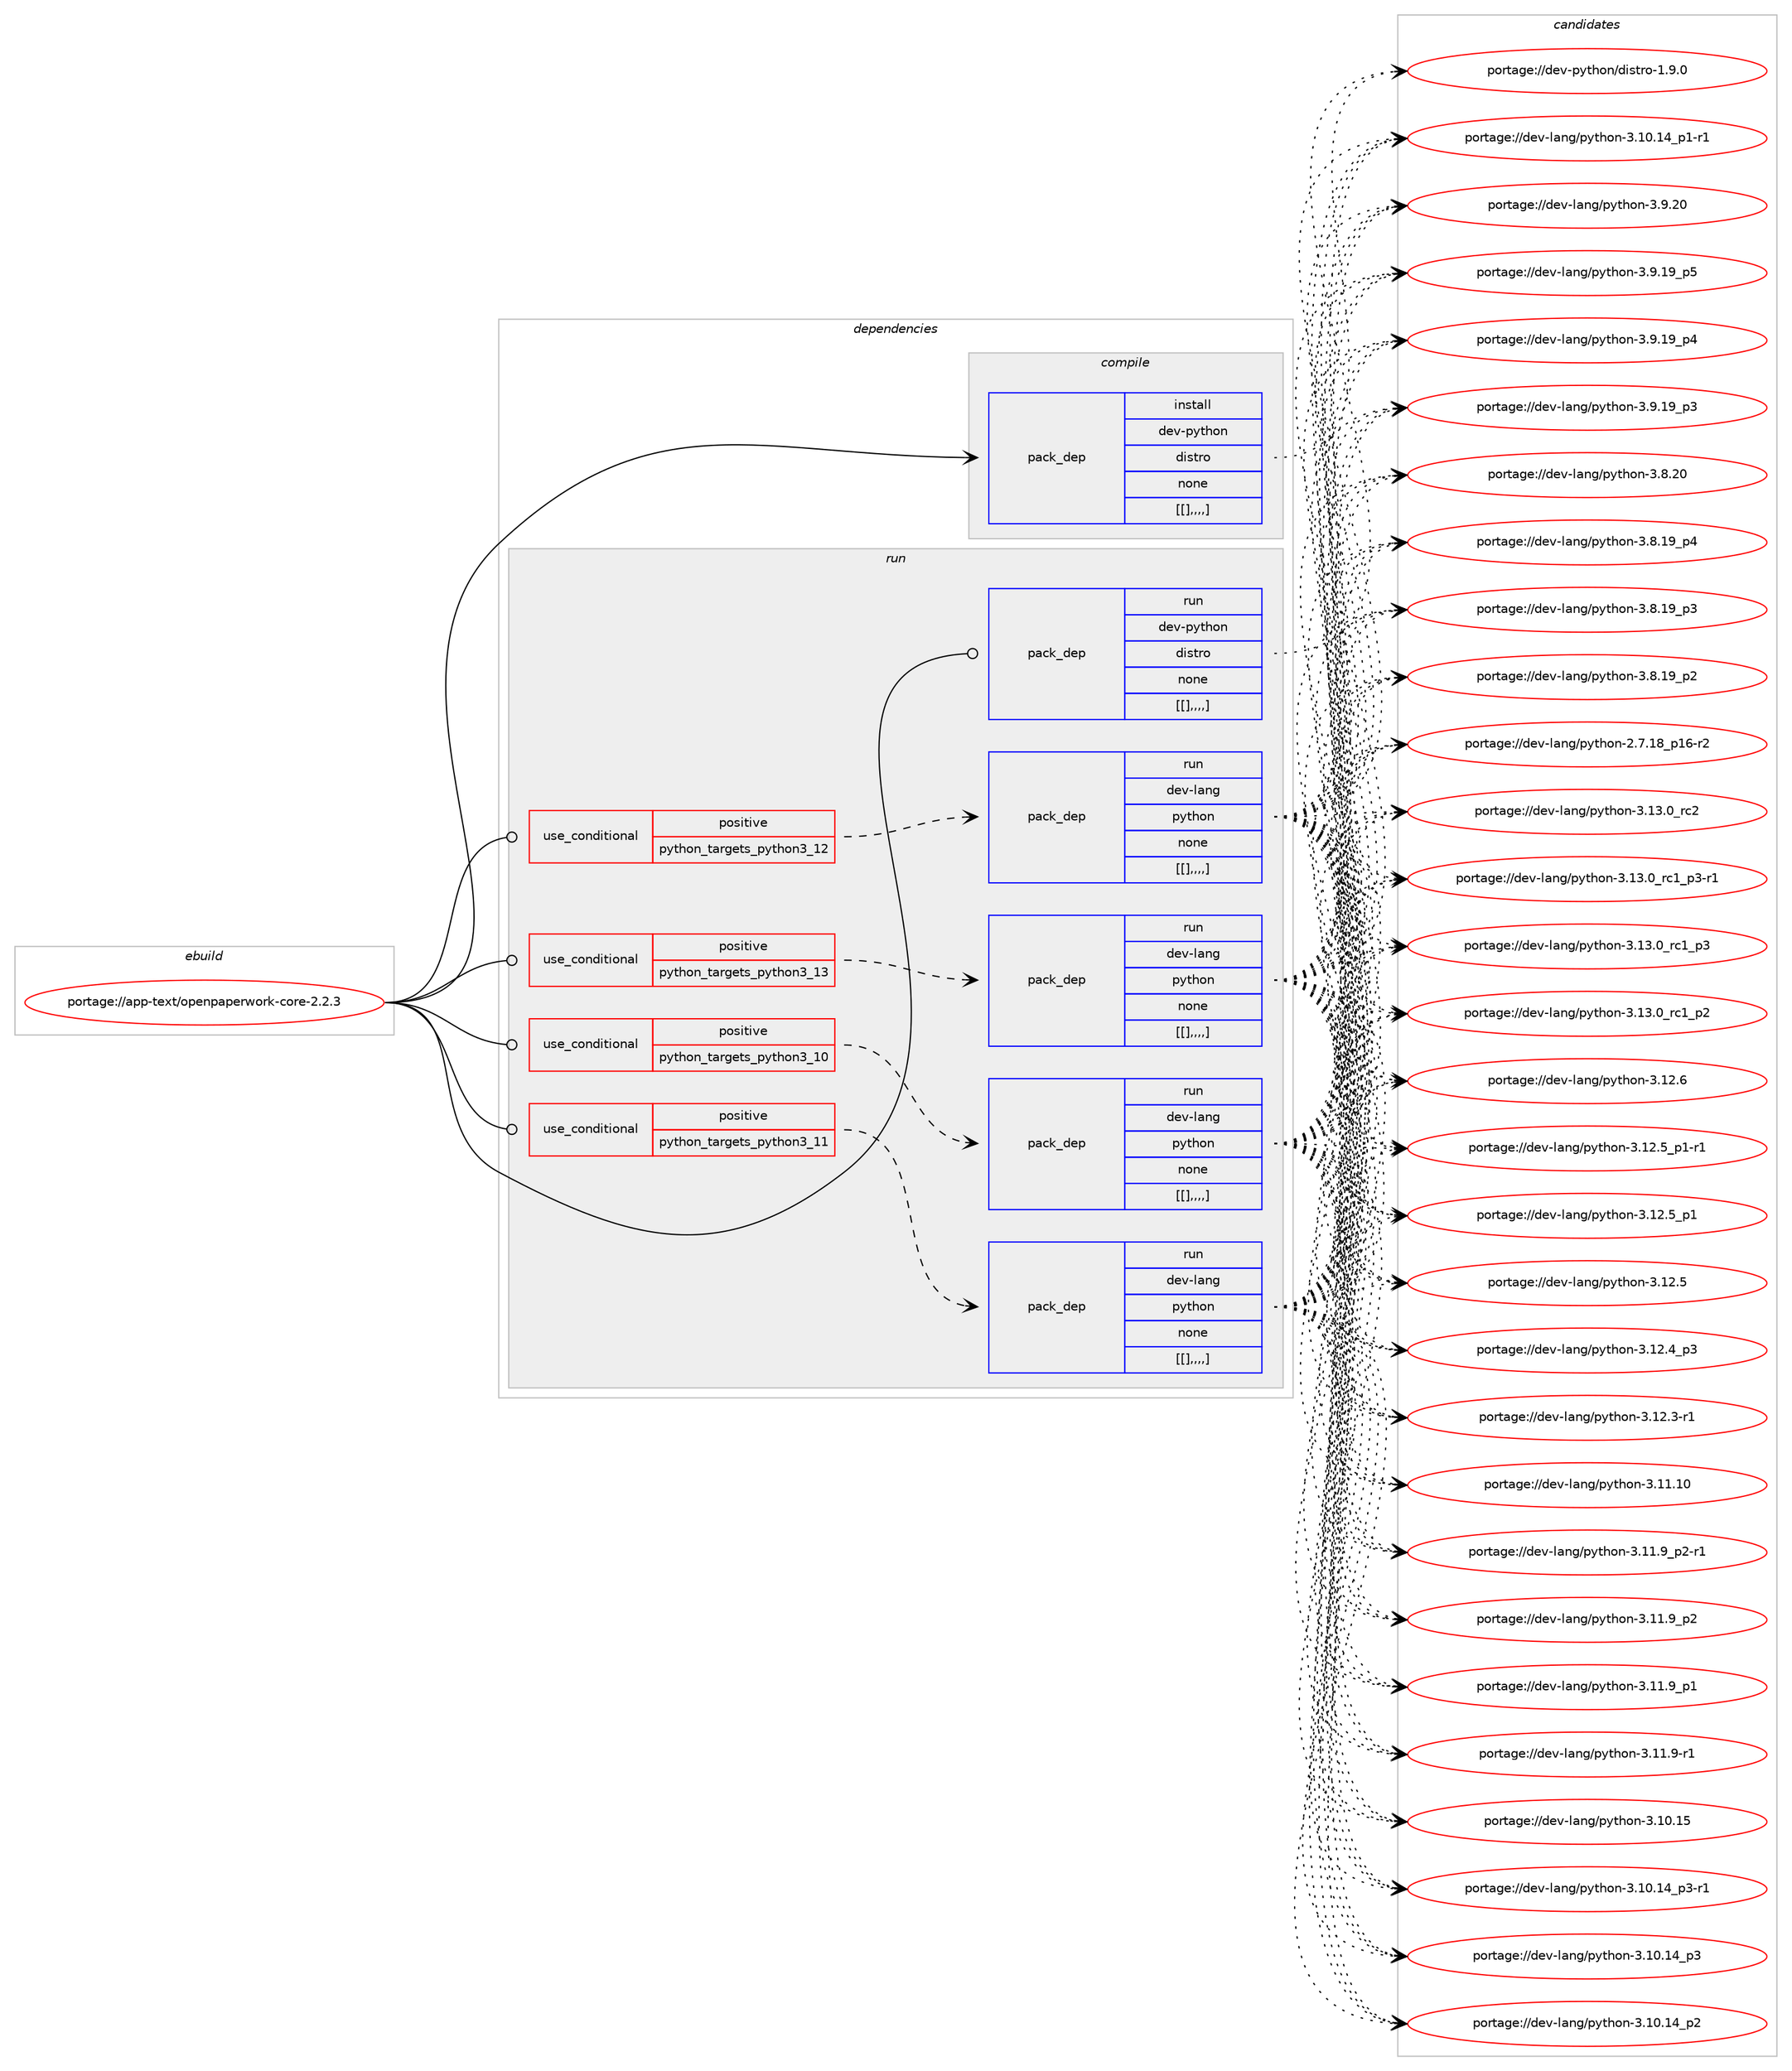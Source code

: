 digraph prolog {

# *************
# Graph options
# *************

newrank=true;
concentrate=true;
compound=true;
graph [rankdir=LR,fontname=Helvetica,fontsize=10,ranksep=1.5];#, ranksep=2.5, nodesep=0.2];
edge  [arrowhead=vee];
node  [fontname=Helvetica,fontsize=10];

# **********
# The ebuild
# **********

subgraph cluster_leftcol {
color=gray;
label=<<i>ebuild</i>>;
id [label="portage://app-text/openpaperwork-core-2.2.3", color=red, width=4, href="../app-text/openpaperwork-core-2.2.3.svg"];
}

# ****************
# The dependencies
# ****************

subgraph cluster_midcol {
color=gray;
label=<<i>dependencies</i>>;
subgraph cluster_compile {
fillcolor="#eeeeee";
style=filled;
label=<<i>compile</i>>;
subgraph pack40905 {
dependency56855 [label=<<TABLE BORDER="0" CELLBORDER="1" CELLSPACING="0" CELLPADDING="4" WIDTH="220"><TR><TD ROWSPAN="6" CELLPADDING="30">pack_dep</TD></TR><TR><TD WIDTH="110">install</TD></TR><TR><TD>dev-python</TD></TR><TR><TD>distro</TD></TR><TR><TD>none</TD></TR><TR><TD>[[],,,,]</TD></TR></TABLE>>, shape=none, color=blue];
}
id:e -> dependency56855:w [weight=20,style="solid",arrowhead="vee"];
}
subgraph cluster_compileandrun {
fillcolor="#eeeeee";
style=filled;
label=<<i>compile and run</i>>;
}
subgraph cluster_run {
fillcolor="#eeeeee";
style=filled;
label=<<i>run</i>>;
subgraph cond15445 {
dependency56856 [label=<<TABLE BORDER="0" CELLBORDER="1" CELLSPACING="0" CELLPADDING="4"><TR><TD ROWSPAN="3" CELLPADDING="10">use_conditional</TD></TR><TR><TD>positive</TD></TR><TR><TD>python_targets_python3_10</TD></TR></TABLE>>, shape=none, color=red];
subgraph pack40906 {
dependency56857 [label=<<TABLE BORDER="0" CELLBORDER="1" CELLSPACING="0" CELLPADDING="4" WIDTH="220"><TR><TD ROWSPAN="6" CELLPADDING="30">pack_dep</TD></TR><TR><TD WIDTH="110">run</TD></TR><TR><TD>dev-lang</TD></TR><TR><TD>python</TD></TR><TR><TD>none</TD></TR><TR><TD>[[],,,,]</TD></TR></TABLE>>, shape=none, color=blue];
}
dependency56856:e -> dependency56857:w [weight=20,style="dashed",arrowhead="vee"];
}
id:e -> dependency56856:w [weight=20,style="solid",arrowhead="odot"];
subgraph cond15446 {
dependency56858 [label=<<TABLE BORDER="0" CELLBORDER="1" CELLSPACING="0" CELLPADDING="4"><TR><TD ROWSPAN="3" CELLPADDING="10">use_conditional</TD></TR><TR><TD>positive</TD></TR><TR><TD>python_targets_python3_11</TD></TR></TABLE>>, shape=none, color=red];
subgraph pack40907 {
dependency56859 [label=<<TABLE BORDER="0" CELLBORDER="1" CELLSPACING="0" CELLPADDING="4" WIDTH="220"><TR><TD ROWSPAN="6" CELLPADDING="30">pack_dep</TD></TR><TR><TD WIDTH="110">run</TD></TR><TR><TD>dev-lang</TD></TR><TR><TD>python</TD></TR><TR><TD>none</TD></TR><TR><TD>[[],,,,]</TD></TR></TABLE>>, shape=none, color=blue];
}
dependency56858:e -> dependency56859:w [weight=20,style="dashed",arrowhead="vee"];
}
id:e -> dependency56858:w [weight=20,style="solid",arrowhead="odot"];
subgraph cond15447 {
dependency56860 [label=<<TABLE BORDER="0" CELLBORDER="1" CELLSPACING="0" CELLPADDING="4"><TR><TD ROWSPAN="3" CELLPADDING="10">use_conditional</TD></TR><TR><TD>positive</TD></TR><TR><TD>python_targets_python3_12</TD></TR></TABLE>>, shape=none, color=red];
subgraph pack40908 {
dependency56861 [label=<<TABLE BORDER="0" CELLBORDER="1" CELLSPACING="0" CELLPADDING="4" WIDTH="220"><TR><TD ROWSPAN="6" CELLPADDING="30">pack_dep</TD></TR><TR><TD WIDTH="110">run</TD></TR><TR><TD>dev-lang</TD></TR><TR><TD>python</TD></TR><TR><TD>none</TD></TR><TR><TD>[[],,,,]</TD></TR></TABLE>>, shape=none, color=blue];
}
dependency56860:e -> dependency56861:w [weight=20,style="dashed",arrowhead="vee"];
}
id:e -> dependency56860:w [weight=20,style="solid",arrowhead="odot"];
subgraph cond15448 {
dependency56862 [label=<<TABLE BORDER="0" CELLBORDER="1" CELLSPACING="0" CELLPADDING="4"><TR><TD ROWSPAN="3" CELLPADDING="10">use_conditional</TD></TR><TR><TD>positive</TD></TR><TR><TD>python_targets_python3_13</TD></TR></TABLE>>, shape=none, color=red];
subgraph pack40909 {
dependency56863 [label=<<TABLE BORDER="0" CELLBORDER="1" CELLSPACING="0" CELLPADDING="4" WIDTH="220"><TR><TD ROWSPAN="6" CELLPADDING="30">pack_dep</TD></TR><TR><TD WIDTH="110">run</TD></TR><TR><TD>dev-lang</TD></TR><TR><TD>python</TD></TR><TR><TD>none</TD></TR><TR><TD>[[],,,,]</TD></TR></TABLE>>, shape=none, color=blue];
}
dependency56862:e -> dependency56863:w [weight=20,style="dashed",arrowhead="vee"];
}
id:e -> dependency56862:w [weight=20,style="solid",arrowhead="odot"];
subgraph pack40910 {
dependency56864 [label=<<TABLE BORDER="0" CELLBORDER="1" CELLSPACING="0" CELLPADDING="4" WIDTH="220"><TR><TD ROWSPAN="6" CELLPADDING="30">pack_dep</TD></TR><TR><TD WIDTH="110">run</TD></TR><TR><TD>dev-python</TD></TR><TR><TD>distro</TD></TR><TR><TD>none</TD></TR><TR><TD>[[],,,,]</TD></TR></TABLE>>, shape=none, color=blue];
}
id:e -> dependency56864:w [weight=20,style="solid",arrowhead="odot"];
}
}

# **************
# The candidates
# **************

subgraph cluster_choices {
rank=same;
color=gray;
label=<<i>candidates</i>>;

subgraph choice40905 {
color=black;
nodesep=1;
choice1001011184511212111610411111047100105115116114111454946574648 [label="portage://dev-python/distro-1.9.0", color=red, width=4,href="../dev-python/distro-1.9.0.svg"];
dependency56855:e -> choice1001011184511212111610411111047100105115116114111454946574648:w [style=dotted,weight="100"];
}
subgraph choice40906 {
color=black;
nodesep=1;
choice10010111845108971101034711212111610411111045514649514648951149950 [label="portage://dev-lang/python-3.13.0_rc2", color=red, width=4,href="../dev-lang/python-3.13.0_rc2.svg"];
choice1001011184510897110103471121211161041111104551464951464895114994995112514511449 [label="portage://dev-lang/python-3.13.0_rc1_p3-r1", color=red, width=4,href="../dev-lang/python-3.13.0_rc1_p3-r1.svg"];
choice100101118451089711010347112121116104111110455146495146489511499499511251 [label="portage://dev-lang/python-3.13.0_rc1_p3", color=red, width=4,href="../dev-lang/python-3.13.0_rc1_p3.svg"];
choice100101118451089711010347112121116104111110455146495146489511499499511250 [label="portage://dev-lang/python-3.13.0_rc1_p2", color=red, width=4,href="../dev-lang/python-3.13.0_rc1_p2.svg"];
choice10010111845108971101034711212111610411111045514649504654 [label="portage://dev-lang/python-3.12.6", color=red, width=4,href="../dev-lang/python-3.12.6.svg"];
choice1001011184510897110103471121211161041111104551464950465395112494511449 [label="portage://dev-lang/python-3.12.5_p1-r1", color=red, width=4,href="../dev-lang/python-3.12.5_p1-r1.svg"];
choice100101118451089711010347112121116104111110455146495046539511249 [label="portage://dev-lang/python-3.12.5_p1", color=red, width=4,href="../dev-lang/python-3.12.5_p1.svg"];
choice10010111845108971101034711212111610411111045514649504653 [label="portage://dev-lang/python-3.12.5", color=red, width=4,href="../dev-lang/python-3.12.5.svg"];
choice100101118451089711010347112121116104111110455146495046529511251 [label="portage://dev-lang/python-3.12.4_p3", color=red, width=4,href="../dev-lang/python-3.12.4_p3.svg"];
choice100101118451089711010347112121116104111110455146495046514511449 [label="portage://dev-lang/python-3.12.3-r1", color=red, width=4,href="../dev-lang/python-3.12.3-r1.svg"];
choice1001011184510897110103471121211161041111104551464949464948 [label="portage://dev-lang/python-3.11.10", color=red, width=4,href="../dev-lang/python-3.11.10.svg"];
choice1001011184510897110103471121211161041111104551464949465795112504511449 [label="portage://dev-lang/python-3.11.9_p2-r1", color=red, width=4,href="../dev-lang/python-3.11.9_p2-r1.svg"];
choice100101118451089711010347112121116104111110455146494946579511250 [label="portage://dev-lang/python-3.11.9_p2", color=red, width=4,href="../dev-lang/python-3.11.9_p2.svg"];
choice100101118451089711010347112121116104111110455146494946579511249 [label="portage://dev-lang/python-3.11.9_p1", color=red, width=4,href="../dev-lang/python-3.11.9_p1.svg"];
choice100101118451089711010347112121116104111110455146494946574511449 [label="portage://dev-lang/python-3.11.9-r1", color=red, width=4,href="../dev-lang/python-3.11.9-r1.svg"];
choice1001011184510897110103471121211161041111104551464948464953 [label="portage://dev-lang/python-3.10.15", color=red, width=4,href="../dev-lang/python-3.10.15.svg"];
choice100101118451089711010347112121116104111110455146494846495295112514511449 [label="portage://dev-lang/python-3.10.14_p3-r1", color=red, width=4,href="../dev-lang/python-3.10.14_p3-r1.svg"];
choice10010111845108971101034711212111610411111045514649484649529511251 [label="portage://dev-lang/python-3.10.14_p3", color=red, width=4,href="../dev-lang/python-3.10.14_p3.svg"];
choice10010111845108971101034711212111610411111045514649484649529511250 [label="portage://dev-lang/python-3.10.14_p2", color=red, width=4,href="../dev-lang/python-3.10.14_p2.svg"];
choice100101118451089711010347112121116104111110455146494846495295112494511449 [label="portage://dev-lang/python-3.10.14_p1-r1", color=red, width=4,href="../dev-lang/python-3.10.14_p1-r1.svg"];
choice10010111845108971101034711212111610411111045514657465048 [label="portage://dev-lang/python-3.9.20", color=red, width=4,href="../dev-lang/python-3.9.20.svg"];
choice100101118451089711010347112121116104111110455146574649579511253 [label="portage://dev-lang/python-3.9.19_p5", color=red, width=4,href="../dev-lang/python-3.9.19_p5.svg"];
choice100101118451089711010347112121116104111110455146574649579511252 [label="portage://dev-lang/python-3.9.19_p4", color=red, width=4,href="../dev-lang/python-3.9.19_p4.svg"];
choice100101118451089711010347112121116104111110455146574649579511251 [label="portage://dev-lang/python-3.9.19_p3", color=red, width=4,href="../dev-lang/python-3.9.19_p3.svg"];
choice10010111845108971101034711212111610411111045514656465048 [label="portage://dev-lang/python-3.8.20", color=red, width=4,href="../dev-lang/python-3.8.20.svg"];
choice100101118451089711010347112121116104111110455146564649579511252 [label="portage://dev-lang/python-3.8.19_p4", color=red, width=4,href="../dev-lang/python-3.8.19_p4.svg"];
choice100101118451089711010347112121116104111110455146564649579511251 [label="portage://dev-lang/python-3.8.19_p3", color=red, width=4,href="../dev-lang/python-3.8.19_p3.svg"];
choice100101118451089711010347112121116104111110455146564649579511250 [label="portage://dev-lang/python-3.8.19_p2", color=red, width=4,href="../dev-lang/python-3.8.19_p2.svg"];
choice100101118451089711010347112121116104111110455046554649569511249544511450 [label="portage://dev-lang/python-2.7.18_p16-r2", color=red, width=4,href="../dev-lang/python-2.7.18_p16-r2.svg"];
dependency56857:e -> choice10010111845108971101034711212111610411111045514649514648951149950:w [style=dotted,weight="100"];
dependency56857:e -> choice1001011184510897110103471121211161041111104551464951464895114994995112514511449:w [style=dotted,weight="100"];
dependency56857:e -> choice100101118451089711010347112121116104111110455146495146489511499499511251:w [style=dotted,weight="100"];
dependency56857:e -> choice100101118451089711010347112121116104111110455146495146489511499499511250:w [style=dotted,weight="100"];
dependency56857:e -> choice10010111845108971101034711212111610411111045514649504654:w [style=dotted,weight="100"];
dependency56857:e -> choice1001011184510897110103471121211161041111104551464950465395112494511449:w [style=dotted,weight="100"];
dependency56857:e -> choice100101118451089711010347112121116104111110455146495046539511249:w [style=dotted,weight="100"];
dependency56857:e -> choice10010111845108971101034711212111610411111045514649504653:w [style=dotted,weight="100"];
dependency56857:e -> choice100101118451089711010347112121116104111110455146495046529511251:w [style=dotted,weight="100"];
dependency56857:e -> choice100101118451089711010347112121116104111110455146495046514511449:w [style=dotted,weight="100"];
dependency56857:e -> choice1001011184510897110103471121211161041111104551464949464948:w [style=dotted,weight="100"];
dependency56857:e -> choice1001011184510897110103471121211161041111104551464949465795112504511449:w [style=dotted,weight="100"];
dependency56857:e -> choice100101118451089711010347112121116104111110455146494946579511250:w [style=dotted,weight="100"];
dependency56857:e -> choice100101118451089711010347112121116104111110455146494946579511249:w [style=dotted,weight="100"];
dependency56857:e -> choice100101118451089711010347112121116104111110455146494946574511449:w [style=dotted,weight="100"];
dependency56857:e -> choice1001011184510897110103471121211161041111104551464948464953:w [style=dotted,weight="100"];
dependency56857:e -> choice100101118451089711010347112121116104111110455146494846495295112514511449:w [style=dotted,weight="100"];
dependency56857:e -> choice10010111845108971101034711212111610411111045514649484649529511251:w [style=dotted,weight="100"];
dependency56857:e -> choice10010111845108971101034711212111610411111045514649484649529511250:w [style=dotted,weight="100"];
dependency56857:e -> choice100101118451089711010347112121116104111110455146494846495295112494511449:w [style=dotted,weight="100"];
dependency56857:e -> choice10010111845108971101034711212111610411111045514657465048:w [style=dotted,weight="100"];
dependency56857:e -> choice100101118451089711010347112121116104111110455146574649579511253:w [style=dotted,weight="100"];
dependency56857:e -> choice100101118451089711010347112121116104111110455146574649579511252:w [style=dotted,weight="100"];
dependency56857:e -> choice100101118451089711010347112121116104111110455146574649579511251:w [style=dotted,weight="100"];
dependency56857:e -> choice10010111845108971101034711212111610411111045514656465048:w [style=dotted,weight="100"];
dependency56857:e -> choice100101118451089711010347112121116104111110455146564649579511252:w [style=dotted,weight="100"];
dependency56857:e -> choice100101118451089711010347112121116104111110455146564649579511251:w [style=dotted,weight="100"];
dependency56857:e -> choice100101118451089711010347112121116104111110455146564649579511250:w [style=dotted,weight="100"];
dependency56857:e -> choice100101118451089711010347112121116104111110455046554649569511249544511450:w [style=dotted,weight="100"];
}
subgraph choice40907 {
color=black;
nodesep=1;
choice10010111845108971101034711212111610411111045514649514648951149950 [label="portage://dev-lang/python-3.13.0_rc2", color=red, width=4,href="../dev-lang/python-3.13.0_rc2.svg"];
choice1001011184510897110103471121211161041111104551464951464895114994995112514511449 [label="portage://dev-lang/python-3.13.0_rc1_p3-r1", color=red, width=4,href="../dev-lang/python-3.13.0_rc1_p3-r1.svg"];
choice100101118451089711010347112121116104111110455146495146489511499499511251 [label="portage://dev-lang/python-3.13.0_rc1_p3", color=red, width=4,href="../dev-lang/python-3.13.0_rc1_p3.svg"];
choice100101118451089711010347112121116104111110455146495146489511499499511250 [label="portage://dev-lang/python-3.13.0_rc1_p2", color=red, width=4,href="../dev-lang/python-3.13.0_rc1_p2.svg"];
choice10010111845108971101034711212111610411111045514649504654 [label="portage://dev-lang/python-3.12.6", color=red, width=4,href="../dev-lang/python-3.12.6.svg"];
choice1001011184510897110103471121211161041111104551464950465395112494511449 [label="portage://dev-lang/python-3.12.5_p1-r1", color=red, width=4,href="../dev-lang/python-3.12.5_p1-r1.svg"];
choice100101118451089711010347112121116104111110455146495046539511249 [label="portage://dev-lang/python-3.12.5_p1", color=red, width=4,href="../dev-lang/python-3.12.5_p1.svg"];
choice10010111845108971101034711212111610411111045514649504653 [label="portage://dev-lang/python-3.12.5", color=red, width=4,href="../dev-lang/python-3.12.5.svg"];
choice100101118451089711010347112121116104111110455146495046529511251 [label="portage://dev-lang/python-3.12.4_p3", color=red, width=4,href="../dev-lang/python-3.12.4_p3.svg"];
choice100101118451089711010347112121116104111110455146495046514511449 [label="portage://dev-lang/python-3.12.3-r1", color=red, width=4,href="../dev-lang/python-3.12.3-r1.svg"];
choice1001011184510897110103471121211161041111104551464949464948 [label="portage://dev-lang/python-3.11.10", color=red, width=4,href="../dev-lang/python-3.11.10.svg"];
choice1001011184510897110103471121211161041111104551464949465795112504511449 [label="portage://dev-lang/python-3.11.9_p2-r1", color=red, width=4,href="../dev-lang/python-3.11.9_p2-r1.svg"];
choice100101118451089711010347112121116104111110455146494946579511250 [label="portage://dev-lang/python-3.11.9_p2", color=red, width=4,href="../dev-lang/python-3.11.9_p2.svg"];
choice100101118451089711010347112121116104111110455146494946579511249 [label="portage://dev-lang/python-3.11.9_p1", color=red, width=4,href="../dev-lang/python-3.11.9_p1.svg"];
choice100101118451089711010347112121116104111110455146494946574511449 [label="portage://dev-lang/python-3.11.9-r1", color=red, width=4,href="../dev-lang/python-3.11.9-r1.svg"];
choice1001011184510897110103471121211161041111104551464948464953 [label="portage://dev-lang/python-3.10.15", color=red, width=4,href="../dev-lang/python-3.10.15.svg"];
choice100101118451089711010347112121116104111110455146494846495295112514511449 [label="portage://dev-lang/python-3.10.14_p3-r1", color=red, width=4,href="../dev-lang/python-3.10.14_p3-r1.svg"];
choice10010111845108971101034711212111610411111045514649484649529511251 [label="portage://dev-lang/python-3.10.14_p3", color=red, width=4,href="../dev-lang/python-3.10.14_p3.svg"];
choice10010111845108971101034711212111610411111045514649484649529511250 [label="portage://dev-lang/python-3.10.14_p2", color=red, width=4,href="../dev-lang/python-3.10.14_p2.svg"];
choice100101118451089711010347112121116104111110455146494846495295112494511449 [label="portage://dev-lang/python-3.10.14_p1-r1", color=red, width=4,href="../dev-lang/python-3.10.14_p1-r1.svg"];
choice10010111845108971101034711212111610411111045514657465048 [label="portage://dev-lang/python-3.9.20", color=red, width=4,href="../dev-lang/python-3.9.20.svg"];
choice100101118451089711010347112121116104111110455146574649579511253 [label="portage://dev-lang/python-3.9.19_p5", color=red, width=4,href="../dev-lang/python-3.9.19_p5.svg"];
choice100101118451089711010347112121116104111110455146574649579511252 [label="portage://dev-lang/python-3.9.19_p4", color=red, width=4,href="../dev-lang/python-3.9.19_p4.svg"];
choice100101118451089711010347112121116104111110455146574649579511251 [label="portage://dev-lang/python-3.9.19_p3", color=red, width=4,href="../dev-lang/python-3.9.19_p3.svg"];
choice10010111845108971101034711212111610411111045514656465048 [label="portage://dev-lang/python-3.8.20", color=red, width=4,href="../dev-lang/python-3.8.20.svg"];
choice100101118451089711010347112121116104111110455146564649579511252 [label="portage://dev-lang/python-3.8.19_p4", color=red, width=4,href="../dev-lang/python-3.8.19_p4.svg"];
choice100101118451089711010347112121116104111110455146564649579511251 [label="portage://dev-lang/python-3.8.19_p3", color=red, width=4,href="../dev-lang/python-3.8.19_p3.svg"];
choice100101118451089711010347112121116104111110455146564649579511250 [label="portage://dev-lang/python-3.8.19_p2", color=red, width=4,href="../dev-lang/python-3.8.19_p2.svg"];
choice100101118451089711010347112121116104111110455046554649569511249544511450 [label="portage://dev-lang/python-2.7.18_p16-r2", color=red, width=4,href="../dev-lang/python-2.7.18_p16-r2.svg"];
dependency56859:e -> choice10010111845108971101034711212111610411111045514649514648951149950:w [style=dotted,weight="100"];
dependency56859:e -> choice1001011184510897110103471121211161041111104551464951464895114994995112514511449:w [style=dotted,weight="100"];
dependency56859:e -> choice100101118451089711010347112121116104111110455146495146489511499499511251:w [style=dotted,weight="100"];
dependency56859:e -> choice100101118451089711010347112121116104111110455146495146489511499499511250:w [style=dotted,weight="100"];
dependency56859:e -> choice10010111845108971101034711212111610411111045514649504654:w [style=dotted,weight="100"];
dependency56859:e -> choice1001011184510897110103471121211161041111104551464950465395112494511449:w [style=dotted,weight="100"];
dependency56859:e -> choice100101118451089711010347112121116104111110455146495046539511249:w [style=dotted,weight="100"];
dependency56859:e -> choice10010111845108971101034711212111610411111045514649504653:w [style=dotted,weight="100"];
dependency56859:e -> choice100101118451089711010347112121116104111110455146495046529511251:w [style=dotted,weight="100"];
dependency56859:e -> choice100101118451089711010347112121116104111110455146495046514511449:w [style=dotted,weight="100"];
dependency56859:e -> choice1001011184510897110103471121211161041111104551464949464948:w [style=dotted,weight="100"];
dependency56859:e -> choice1001011184510897110103471121211161041111104551464949465795112504511449:w [style=dotted,weight="100"];
dependency56859:e -> choice100101118451089711010347112121116104111110455146494946579511250:w [style=dotted,weight="100"];
dependency56859:e -> choice100101118451089711010347112121116104111110455146494946579511249:w [style=dotted,weight="100"];
dependency56859:e -> choice100101118451089711010347112121116104111110455146494946574511449:w [style=dotted,weight="100"];
dependency56859:e -> choice1001011184510897110103471121211161041111104551464948464953:w [style=dotted,weight="100"];
dependency56859:e -> choice100101118451089711010347112121116104111110455146494846495295112514511449:w [style=dotted,weight="100"];
dependency56859:e -> choice10010111845108971101034711212111610411111045514649484649529511251:w [style=dotted,weight="100"];
dependency56859:e -> choice10010111845108971101034711212111610411111045514649484649529511250:w [style=dotted,weight="100"];
dependency56859:e -> choice100101118451089711010347112121116104111110455146494846495295112494511449:w [style=dotted,weight="100"];
dependency56859:e -> choice10010111845108971101034711212111610411111045514657465048:w [style=dotted,weight="100"];
dependency56859:e -> choice100101118451089711010347112121116104111110455146574649579511253:w [style=dotted,weight="100"];
dependency56859:e -> choice100101118451089711010347112121116104111110455146574649579511252:w [style=dotted,weight="100"];
dependency56859:e -> choice100101118451089711010347112121116104111110455146574649579511251:w [style=dotted,weight="100"];
dependency56859:e -> choice10010111845108971101034711212111610411111045514656465048:w [style=dotted,weight="100"];
dependency56859:e -> choice100101118451089711010347112121116104111110455146564649579511252:w [style=dotted,weight="100"];
dependency56859:e -> choice100101118451089711010347112121116104111110455146564649579511251:w [style=dotted,weight="100"];
dependency56859:e -> choice100101118451089711010347112121116104111110455146564649579511250:w [style=dotted,weight="100"];
dependency56859:e -> choice100101118451089711010347112121116104111110455046554649569511249544511450:w [style=dotted,weight="100"];
}
subgraph choice40908 {
color=black;
nodesep=1;
choice10010111845108971101034711212111610411111045514649514648951149950 [label="portage://dev-lang/python-3.13.0_rc2", color=red, width=4,href="../dev-lang/python-3.13.0_rc2.svg"];
choice1001011184510897110103471121211161041111104551464951464895114994995112514511449 [label="portage://dev-lang/python-3.13.0_rc1_p3-r1", color=red, width=4,href="../dev-lang/python-3.13.0_rc1_p3-r1.svg"];
choice100101118451089711010347112121116104111110455146495146489511499499511251 [label="portage://dev-lang/python-3.13.0_rc1_p3", color=red, width=4,href="../dev-lang/python-3.13.0_rc1_p3.svg"];
choice100101118451089711010347112121116104111110455146495146489511499499511250 [label="portage://dev-lang/python-3.13.0_rc1_p2", color=red, width=4,href="../dev-lang/python-3.13.0_rc1_p2.svg"];
choice10010111845108971101034711212111610411111045514649504654 [label="portage://dev-lang/python-3.12.6", color=red, width=4,href="../dev-lang/python-3.12.6.svg"];
choice1001011184510897110103471121211161041111104551464950465395112494511449 [label="portage://dev-lang/python-3.12.5_p1-r1", color=red, width=4,href="../dev-lang/python-3.12.5_p1-r1.svg"];
choice100101118451089711010347112121116104111110455146495046539511249 [label="portage://dev-lang/python-3.12.5_p1", color=red, width=4,href="../dev-lang/python-3.12.5_p1.svg"];
choice10010111845108971101034711212111610411111045514649504653 [label="portage://dev-lang/python-3.12.5", color=red, width=4,href="../dev-lang/python-3.12.5.svg"];
choice100101118451089711010347112121116104111110455146495046529511251 [label="portage://dev-lang/python-3.12.4_p3", color=red, width=4,href="../dev-lang/python-3.12.4_p3.svg"];
choice100101118451089711010347112121116104111110455146495046514511449 [label="portage://dev-lang/python-3.12.3-r1", color=red, width=4,href="../dev-lang/python-3.12.3-r1.svg"];
choice1001011184510897110103471121211161041111104551464949464948 [label="portage://dev-lang/python-3.11.10", color=red, width=4,href="../dev-lang/python-3.11.10.svg"];
choice1001011184510897110103471121211161041111104551464949465795112504511449 [label="portage://dev-lang/python-3.11.9_p2-r1", color=red, width=4,href="../dev-lang/python-3.11.9_p2-r1.svg"];
choice100101118451089711010347112121116104111110455146494946579511250 [label="portage://dev-lang/python-3.11.9_p2", color=red, width=4,href="../dev-lang/python-3.11.9_p2.svg"];
choice100101118451089711010347112121116104111110455146494946579511249 [label="portage://dev-lang/python-3.11.9_p1", color=red, width=4,href="../dev-lang/python-3.11.9_p1.svg"];
choice100101118451089711010347112121116104111110455146494946574511449 [label="portage://dev-lang/python-3.11.9-r1", color=red, width=4,href="../dev-lang/python-3.11.9-r1.svg"];
choice1001011184510897110103471121211161041111104551464948464953 [label="portage://dev-lang/python-3.10.15", color=red, width=4,href="../dev-lang/python-3.10.15.svg"];
choice100101118451089711010347112121116104111110455146494846495295112514511449 [label="portage://dev-lang/python-3.10.14_p3-r1", color=red, width=4,href="../dev-lang/python-3.10.14_p3-r1.svg"];
choice10010111845108971101034711212111610411111045514649484649529511251 [label="portage://dev-lang/python-3.10.14_p3", color=red, width=4,href="../dev-lang/python-3.10.14_p3.svg"];
choice10010111845108971101034711212111610411111045514649484649529511250 [label="portage://dev-lang/python-3.10.14_p2", color=red, width=4,href="../dev-lang/python-3.10.14_p2.svg"];
choice100101118451089711010347112121116104111110455146494846495295112494511449 [label="portage://dev-lang/python-3.10.14_p1-r1", color=red, width=4,href="../dev-lang/python-3.10.14_p1-r1.svg"];
choice10010111845108971101034711212111610411111045514657465048 [label="portage://dev-lang/python-3.9.20", color=red, width=4,href="../dev-lang/python-3.9.20.svg"];
choice100101118451089711010347112121116104111110455146574649579511253 [label="portage://dev-lang/python-3.9.19_p5", color=red, width=4,href="../dev-lang/python-3.9.19_p5.svg"];
choice100101118451089711010347112121116104111110455146574649579511252 [label="portage://dev-lang/python-3.9.19_p4", color=red, width=4,href="../dev-lang/python-3.9.19_p4.svg"];
choice100101118451089711010347112121116104111110455146574649579511251 [label="portage://dev-lang/python-3.9.19_p3", color=red, width=4,href="../dev-lang/python-3.9.19_p3.svg"];
choice10010111845108971101034711212111610411111045514656465048 [label="portage://dev-lang/python-3.8.20", color=red, width=4,href="../dev-lang/python-3.8.20.svg"];
choice100101118451089711010347112121116104111110455146564649579511252 [label="portage://dev-lang/python-3.8.19_p4", color=red, width=4,href="../dev-lang/python-3.8.19_p4.svg"];
choice100101118451089711010347112121116104111110455146564649579511251 [label="portage://dev-lang/python-3.8.19_p3", color=red, width=4,href="../dev-lang/python-3.8.19_p3.svg"];
choice100101118451089711010347112121116104111110455146564649579511250 [label="portage://dev-lang/python-3.8.19_p2", color=red, width=4,href="../dev-lang/python-3.8.19_p2.svg"];
choice100101118451089711010347112121116104111110455046554649569511249544511450 [label="portage://dev-lang/python-2.7.18_p16-r2", color=red, width=4,href="../dev-lang/python-2.7.18_p16-r2.svg"];
dependency56861:e -> choice10010111845108971101034711212111610411111045514649514648951149950:w [style=dotted,weight="100"];
dependency56861:e -> choice1001011184510897110103471121211161041111104551464951464895114994995112514511449:w [style=dotted,weight="100"];
dependency56861:e -> choice100101118451089711010347112121116104111110455146495146489511499499511251:w [style=dotted,weight="100"];
dependency56861:e -> choice100101118451089711010347112121116104111110455146495146489511499499511250:w [style=dotted,weight="100"];
dependency56861:e -> choice10010111845108971101034711212111610411111045514649504654:w [style=dotted,weight="100"];
dependency56861:e -> choice1001011184510897110103471121211161041111104551464950465395112494511449:w [style=dotted,weight="100"];
dependency56861:e -> choice100101118451089711010347112121116104111110455146495046539511249:w [style=dotted,weight="100"];
dependency56861:e -> choice10010111845108971101034711212111610411111045514649504653:w [style=dotted,weight="100"];
dependency56861:e -> choice100101118451089711010347112121116104111110455146495046529511251:w [style=dotted,weight="100"];
dependency56861:e -> choice100101118451089711010347112121116104111110455146495046514511449:w [style=dotted,weight="100"];
dependency56861:e -> choice1001011184510897110103471121211161041111104551464949464948:w [style=dotted,weight="100"];
dependency56861:e -> choice1001011184510897110103471121211161041111104551464949465795112504511449:w [style=dotted,weight="100"];
dependency56861:e -> choice100101118451089711010347112121116104111110455146494946579511250:w [style=dotted,weight="100"];
dependency56861:e -> choice100101118451089711010347112121116104111110455146494946579511249:w [style=dotted,weight="100"];
dependency56861:e -> choice100101118451089711010347112121116104111110455146494946574511449:w [style=dotted,weight="100"];
dependency56861:e -> choice1001011184510897110103471121211161041111104551464948464953:w [style=dotted,weight="100"];
dependency56861:e -> choice100101118451089711010347112121116104111110455146494846495295112514511449:w [style=dotted,weight="100"];
dependency56861:e -> choice10010111845108971101034711212111610411111045514649484649529511251:w [style=dotted,weight="100"];
dependency56861:e -> choice10010111845108971101034711212111610411111045514649484649529511250:w [style=dotted,weight="100"];
dependency56861:e -> choice100101118451089711010347112121116104111110455146494846495295112494511449:w [style=dotted,weight="100"];
dependency56861:e -> choice10010111845108971101034711212111610411111045514657465048:w [style=dotted,weight="100"];
dependency56861:e -> choice100101118451089711010347112121116104111110455146574649579511253:w [style=dotted,weight="100"];
dependency56861:e -> choice100101118451089711010347112121116104111110455146574649579511252:w [style=dotted,weight="100"];
dependency56861:e -> choice100101118451089711010347112121116104111110455146574649579511251:w [style=dotted,weight="100"];
dependency56861:e -> choice10010111845108971101034711212111610411111045514656465048:w [style=dotted,weight="100"];
dependency56861:e -> choice100101118451089711010347112121116104111110455146564649579511252:w [style=dotted,weight="100"];
dependency56861:e -> choice100101118451089711010347112121116104111110455146564649579511251:w [style=dotted,weight="100"];
dependency56861:e -> choice100101118451089711010347112121116104111110455146564649579511250:w [style=dotted,weight="100"];
dependency56861:e -> choice100101118451089711010347112121116104111110455046554649569511249544511450:w [style=dotted,weight="100"];
}
subgraph choice40909 {
color=black;
nodesep=1;
choice10010111845108971101034711212111610411111045514649514648951149950 [label="portage://dev-lang/python-3.13.0_rc2", color=red, width=4,href="../dev-lang/python-3.13.0_rc2.svg"];
choice1001011184510897110103471121211161041111104551464951464895114994995112514511449 [label="portage://dev-lang/python-3.13.0_rc1_p3-r1", color=red, width=4,href="../dev-lang/python-3.13.0_rc1_p3-r1.svg"];
choice100101118451089711010347112121116104111110455146495146489511499499511251 [label="portage://dev-lang/python-3.13.0_rc1_p3", color=red, width=4,href="../dev-lang/python-3.13.0_rc1_p3.svg"];
choice100101118451089711010347112121116104111110455146495146489511499499511250 [label="portage://dev-lang/python-3.13.0_rc1_p2", color=red, width=4,href="../dev-lang/python-3.13.0_rc1_p2.svg"];
choice10010111845108971101034711212111610411111045514649504654 [label="portage://dev-lang/python-3.12.6", color=red, width=4,href="../dev-lang/python-3.12.6.svg"];
choice1001011184510897110103471121211161041111104551464950465395112494511449 [label="portage://dev-lang/python-3.12.5_p1-r1", color=red, width=4,href="../dev-lang/python-3.12.5_p1-r1.svg"];
choice100101118451089711010347112121116104111110455146495046539511249 [label="portage://dev-lang/python-3.12.5_p1", color=red, width=4,href="../dev-lang/python-3.12.5_p1.svg"];
choice10010111845108971101034711212111610411111045514649504653 [label="portage://dev-lang/python-3.12.5", color=red, width=4,href="../dev-lang/python-3.12.5.svg"];
choice100101118451089711010347112121116104111110455146495046529511251 [label="portage://dev-lang/python-3.12.4_p3", color=red, width=4,href="../dev-lang/python-3.12.4_p3.svg"];
choice100101118451089711010347112121116104111110455146495046514511449 [label="portage://dev-lang/python-3.12.3-r1", color=red, width=4,href="../dev-lang/python-3.12.3-r1.svg"];
choice1001011184510897110103471121211161041111104551464949464948 [label="portage://dev-lang/python-3.11.10", color=red, width=4,href="../dev-lang/python-3.11.10.svg"];
choice1001011184510897110103471121211161041111104551464949465795112504511449 [label="portage://dev-lang/python-3.11.9_p2-r1", color=red, width=4,href="../dev-lang/python-3.11.9_p2-r1.svg"];
choice100101118451089711010347112121116104111110455146494946579511250 [label="portage://dev-lang/python-3.11.9_p2", color=red, width=4,href="../dev-lang/python-3.11.9_p2.svg"];
choice100101118451089711010347112121116104111110455146494946579511249 [label="portage://dev-lang/python-3.11.9_p1", color=red, width=4,href="../dev-lang/python-3.11.9_p1.svg"];
choice100101118451089711010347112121116104111110455146494946574511449 [label="portage://dev-lang/python-3.11.9-r1", color=red, width=4,href="../dev-lang/python-3.11.9-r1.svg"];
choice1001011184510897110103471121211161041111104551464948464953 [label="portage://dev-lang/python-3.10.15", color=red, width=4,href="../dev-lang/python-3.10.15.svg"];
choice100101118451089711010347112121116104111110455146494846495295112514511449 [label="portage://dev-lang/python-3.10.14_p3-r1", color=red, width=4,href="../dev-lang/python-3.10.14_p3-r1.svg"];
choice10010111845108971101034711212111610411111045514649484649529511251 [label="portage://dev-lang/python-3.10.14_p3", color=red, width=4,href="../dev-lang/python-3.10.14_p3.svg"];
choice10010111845108971101034711212111610411111045514649484649529511250 [label="portage://dev-lang/python-3.10.14_p2", color=red, width=4,href="../dev-lang/python-3.10.14_p2.svg"];
choice100101118451089711010347112121116104111110455146494846495295112494511449 [label="portage://dev-lang/python-3.10.14_p1-r1", color=red, width=4,href="../dev-lang/python-3.10.14_p1-r1.svg"];
choice10010111845108971101034711212111610411111045514657465048 [label="portage://dev-lang/python-3.9.20", color=red, width=4,href="../dev-lang/python-3.9.20.svg"];
choice100101118451089711010347112121116104111110455146574649579511253 [label="portage://dev-lang/python-3.9.19_p5", color=red, width=4,href="../dev-lang/python-3.9.19_p5.svg"];
choice100101118451089711010347112121116104111110455146574649579511252 [label="portage://dev-lang/python-3.9.19_p4", color=red, width=4,href="../dev-lang/python-3.9.19_p4.svg"];
choice100101118451089711010347112121116104111110455146574649579511251 [label="portage://dev-lang/python-3.9.19_p3", color=red, width=4,href="../dev-lang/python-3.9.19_p3.svg"];
choice10010111845108971101034711212111610411111045514656465048 [label="portage://dev-lang/python-3.8.20", color=red, width=4,href="../dev-lang/python-3.8.20.svg"];
choice100101118451089711010347112121116104111110455146564649579511252 [label="portage://dev-lang/python-3.8.19_p4", color=red, width=4,href="../dev-lang/python-3.8.19_p4.svg"];
choice100101118451089711010347112121116104111110455146564649579511251 [label="portage://dev-lang/python-3.8.19_p3", color=red, width=4,href="../dev-lang/python-3.8.19_p3.svg"];
choice100101118451089711010347112121116104111110455146564649579511250 [label="portage://dev-lang/python-3.8.19_p2", color=red, width=4,href="../dev-lang/python-3.8.19_p2.svg"];
choice100101118451089711010347112121116104111110455046554649569511249544511450 [label="portage://dev-lang/python-2.7.18_p16-r2", color=red, width=4,href="../dev-lang/python-2.7.18_p16-r2.svg"];
dependency56863:e -> choice10010111845108971101034711212111610411111045514649514648951149950:w [style=dotted,weight="100"];
dependency56863:e -> choice1001011184510897110103471121211161041111104551464951464895114994995112514511449:w [style=dotted,weight="100"];
dependency56863:e -> choice100101118451089711010347112121116104111110455146495146489511499499511251:w [style=dotted,weight="100"];
dependency56863:e -> choice100101118451089711010347112121116104111110455146495146489511499499511250:w [style=dotted,weight="100"];
dependency56863:e -> choice10010111845108971101034711212111610411111045514649504654:w [style=dotted,weight="100"];
dependency56863:e -> choice1001011184510897110103471121211161041111104551464950465395112494511449:w [style=dotted,weight="100"];
dependency56863:e -> choice100101118451089711010347112121116104111110455146495046539511249:w [style=dotted,weight="100"];
dependency56863:e -> choice10010111845108971101034711212111610411111045514649504653:w [style=dotted,weight="100"];
dependency56863:e -> choice100101118451089711010347112121116104111110455146495046529511251:w [style=dotted,weight="100"];
dependency56863:e -> choice100101118451089711010347112121116104111110455146495046514511449:w [style=dotted,weight="100"];
dependency56863:e -> choice1001011184510897110103471121211161041111104551464949464948:w [style=dotted,weight="100"];
dependency56863:e -> choice1001011184510897110103471121211161041111104551464949465795112504511449:w [style=dotted,weight="100"];
dependency56863:e -> choice100101118451089711010347112121116104111110455146494946579511250:w [style=dotted,weight="100"];
dependency56863:e -> choice100101118451089711010347112121116104111110455146494946579511249:w [style=dotted,weight="100"];
dependency56863:e -> choice100101118451089711010347112121116104111110455146494946574511449:w [style=dotted,weight="100"];
dependency56863:e -> choice1001011184510897110103471121211161041111104551464948464953:w [style=dotted,weight="100"];
dependency56863:e -> choice100101118451089711010347112121116104111110455146494846495295112514511449:w [style=dotted,weight="100"];
dependency56863:e -> choice10010111845108971101034711212111610411111045514649484649529511251:w [style=dotted,weight="100"];
dependency56863:e -> choice10010111845108971101034711212111610411111045514649484649529511250:w [style=dotted,weight="100"];
dependency56863:e -> choice100101118451089711010347112121116104111110455146494846495295112494511449:w [style=dotted,weight="100"];
dependency56863:e -> choice10010111845108971101034711212111610411111045514657465048:w [style=dotted,weight="100"];
dependency56863:e -> choice100101118451089711010347112121116104111110455146574649579511253:w [style=dotted,weight="100"];
dependency56863:e -> choice100101118451089711010347112121116104111110455146574649579511252:w [style=dotted,weight="100"];
dependency56863:e -> choice100101118451089711010347112121116104111110455146574649579511251:w [style=dotted,weight="100"];
dependency56863:e -> choice10010111845108971101034711212111610411111045514656465048:w [style=dotted,weight="100"];
dependency56863:e -> choice100101118451089711010347112121116104111110455146564649579511252:w [style=dotted,weight="100"];
dependency56863:e -> choice100101118451089711010347112121116104111110455146564649579511251:w [style=dotted,weight="100"];
dependency56863:e -> choice100101118451089711010347112121116104111110455146564649579511250:w [style=dotted,weight="100"];
dependency56863:e -> choice100101118451089711010347112121116104111110455046554649569511249544511450:w [style=dotted,weight="100"];
}
subgraph choice40910 {
color=black;
nodesep=1;
choice1001011184511212111610411111047100105115116114111454946574648 [label="portage://dev-python/distro-1.9.0", color=red, width=4,href="../dev-python/distro-1.9.0.svg"];
dependency56864:e -> choice1001011184511212111610411111047100105115116114111454946574648:w [style=dotted,weight="100"];
}
}

}
